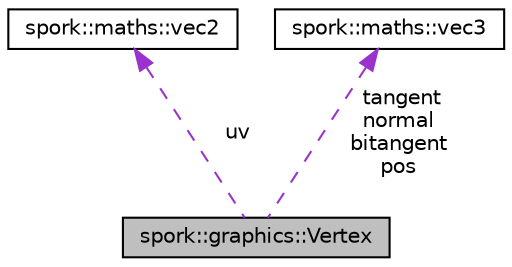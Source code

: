 digraph "spork::graphics::Vertex"
{
  edge [fontname="Helvetica",fontsize="10",labelfontname="Helvetica",labelfontsize="10"];
  node [fontname="Helvetica",fontsize="10",shape=record];
  Node1 [label="spork::graphics::Vertex",height=0.2,width=0.4,color="black", fillcolor="grey75", style="filled", fontcolor="black"];
  Node2 -> Node1 [dir="back",color="darkorchid3",fontsize="10",style="dashed",label=" uv" ,fontname="Helvetica"];
  Node2 [label="spork::maths::vec2",height=0.2,width=0.4,color="black", fillcolor="white", style="filled",URL="$structspork_1_1maths_1_1vec2.html",tooltip="2 Component Vector Class. "];
  Node3 -> Node1 [dir="back",color="darkorchid3",fontsize="10",style="dashed",label=" tangent\nnormal\nbitangent\npos" ,fontname="Helvetica"];
  Node3 [label="spork::maths::vec3",height=0.2,width=0.4,color="black", fillcolor="white", style="filled",URL="$structspork_1_1maths_1_1vec3.html",tooltip="3 Component Vector Class. "];
}

